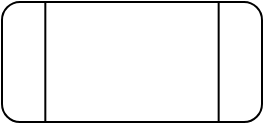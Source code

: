<mxfile version="26.0.6">
  <diagram name="Страница — 1" id="GgOkrF8k45jzo1LIl8vd">
    <mxGraphModel dx="600" dy="324" grid="1" gridSize="10" guides="1" tooltips="1" connect="1" arrows="1" fold="1" page="1" pageScale="1" pageWidth="827" pageHeight="1169" math="0" shadow="0">
      <root>
        <mxCell id="0" />
        <mxCell id="1" parent="0" />
        <mxCell id="32c2xMfvdvQO3vQcV7gG-7" value="" style="group" vertex="1" connectable="0" parent="1">
          <mxGeometry x="40" y="30" width="130" height="60" as="geometry" />
        </mxCell>
        <mxCell id="32c2xMfvdvQO3vQcV7gG-4" value="" style="rounded=1;whiteSpace=wrap;html=1;" vertex="1" parent="32c2xMfvdvQO3vQcV7gG-7">
          <mxGeometry width="130" height="60" as="geometry" />
        </mxCell>
        <mxCell id="32c2xMfvdvQO3vQcV7gG-5" value="" style="rounded=0;whiteSpace=wrap;html=1;" vertex="1" parent="32c2xMfvdvQO3vQcV7gG-7">
          <mxGeometry x="21.667" width="86.667" height="60" as="geometry" />
        </mxCell>
      </root>
    </mxGraphModel>
  </diagram>
</mxfile>
